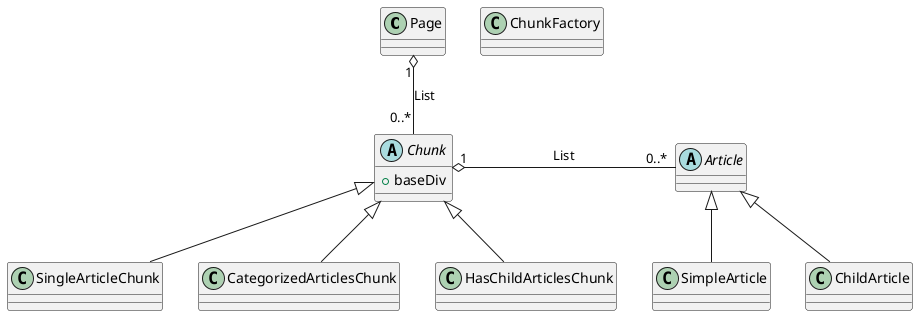 @startuml Front Architecture

' Page

class Page{}
Page "1" o-- "0..*" Chunk : "List"

' Chunks

abstract class Chunk{
	+ baseDiv
}
Chunk <|-- SingleArticleChunk
Chunk <|-- CategorizedArticlesChunk
Chunk <|-- HasChildArticlesChunk
Chunk "1" o- "0..*" Article : "List"

class SingleArticleChunk {}
class CategorizedArticlesChunk {}
class HasChildArticlesChunk {}

class ChunkFactory {}

' Articles

abstract class Article{}
Article <|-- SimpleArticle
Article <|-- ChildArticle

class SimpleArticle{}

class ChildArticle{}

@enduml
